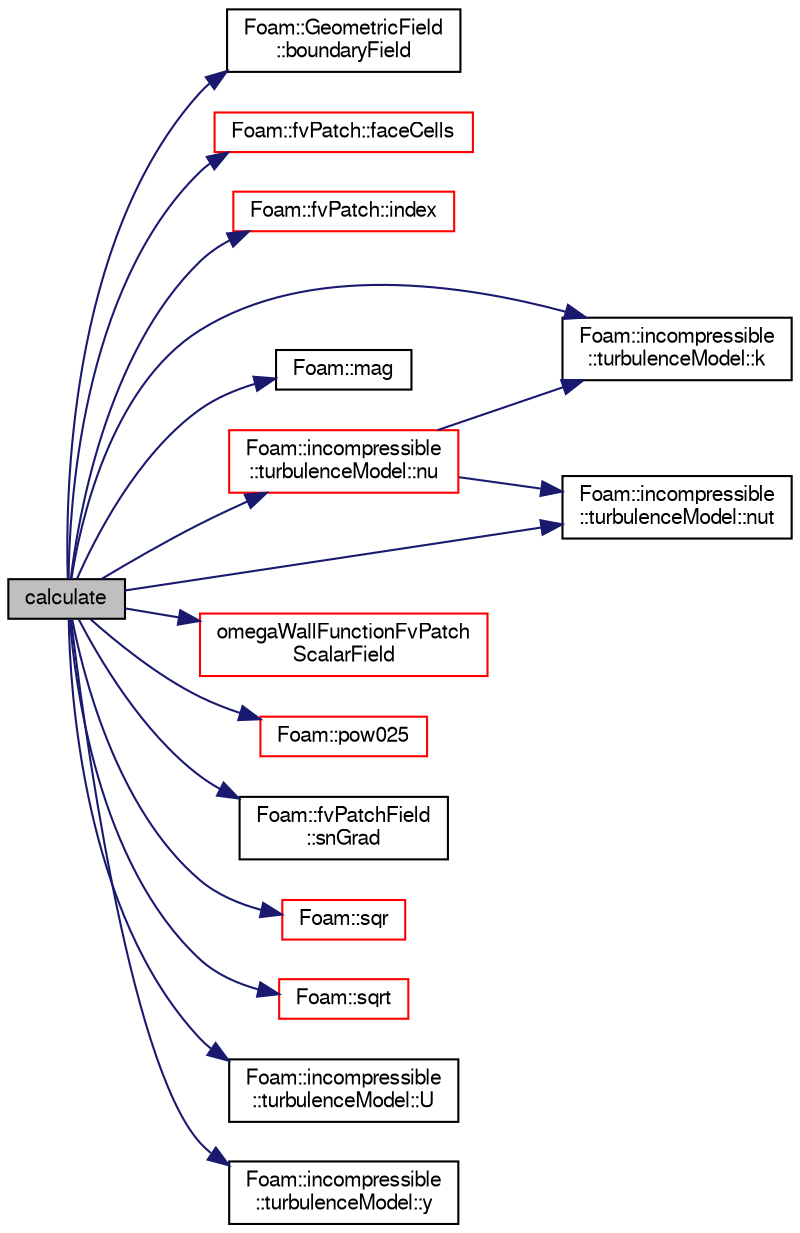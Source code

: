 digraph "calculate"
{
  bgcolor="transparent";
  edge [fontname="FreeSans",fontsize="10",labelfontname="FreeSans",labelfontsize="10"];
  node [fontname="FreeSans",fontsize="10",shape=record];
  rankdir="LR";
  Node1895 [label="calculate",height=0.2,width=0.4,color="black", fillcolor="grey75", style="filled", fontcolor="black"];
  Node1895 -> Node1896 [color="midnightblue",fontsize="10",style="solid",fontname="FreeSans"];
  Node1896 [label="Foam::GeometricField\l::boundaryField",height=0.2,width=0.4,color="black",URL="$a22434.html#a3c6c1a789b48ea0c5e8bff64f9c14f2d",tooltip="Return reference to GeometricBoundaryField. "];
  Node1895 -> Node1897 [color="midnightblue",fontsize="10",style="solid",fontname="FreeSans"];
  Node1897 [label="Foam::fvPatch::faceCells",height=0.2,width=0.4,color="red",URL="$a22870.html#afbfac825732ef2770fff4261b4e930e9",tooltip="Return faceCells. "];
  Node1895 -> Node1901 [color="midnightblue",fontsize="10",style="solid",fontname="FreeSans"];
  Node1901 [label="Foam::fvPatch::index",height=0.2,width=0.4,color="red",URL="$a22870.html#a4a438520bb14406481732edc13c119c7",tooltip="Return the index of this patch in the fvBoundaryMesh. "];
  Node1895 -> Node1903 [color="midnightblue",fontsize="10",style="solid",fontname="FreeSans"];
  Node1903 [label="Foam::incompressible\l::turbulenceModel::k",height=0.2,width=0.4,color="black",URL="$a31102.html#a513c40f9ed37e2baed10984c3c4c57a9",tooltip="Return the turbulence kinetic energy. "];
  Node1895 -> Node1904 [color="midnightblue",fontsize="10",style="solid",fontname="FreeSans"];
  Node1904 [label="Foam::mag",height=0.2,width=0.4,color="black",URL="$a21124.html#a929da2a3fdcf3dacbbe0487d3a330dae"];
  Node1895 -> Node1905 [color="midnightblue",fontsize="10",style="solid",fontname="FreeSans"];
  Node1905 [label="Foam::incompressible\l::turbulenceModel::nu",height=0.2,width=0.4,color="red",URL="$a31102.html#aa739f3daeda1884fecc84f2b36a24021",tooltip="Return the laminar viscosity. "];
  Node1905 -> Node1907 [color="midnightblue",fontsize="10",style="solid",fontname="FreeSans"];
  Node1907 [label="Foam::incompressible\l::turbulenceModel::nut",height=0.2,width=0.4,color="black",URL="$a31102.html#a172707e93d70ead6d609ebf6138e46d9",tooltip="Return the turbulence viscosity. "];
  Node1905 -> Node1903 [color="midnightblue",fontsize="10",style="solid",fontname="FreeSans"];
  Node1895 -> Node1907 [color="midnightblue",fontsize="10",style="solid",fontname="FreeSans"];
  Node1895 -> Node2264 [color="midnightblue",fontsize="10",style="solid",fontname="FreeSans"];
  Node2264 [label="omegaWallFunctionFvPatch\lScalarField",height=0.2,width=0.4,color="red",URL="$a31010.html#a26075cd96383142b2b7e83a130df61b0",tooltip="Construct from patch and internal field. "];
  Node1895 -> Node2269 [color="midnightblue",fontsize="10",style="solid",fontname="FreeSans"];
  Node2269 [label="Foam::pow025",height=0.2,width=0.4,color="red",URL="$a21124.html#af8d7dc24dfce32ee37c1210e616966e1"];
  Node1895 -> Node2270 [color="midnightblue",fontsize="10",style="solid",fontname="FreeSans"];
  Node2270 [label="Foam::fvPatchField\l::snGrad",height=0.2,width=0.4,color="black",URL="$a22354.html#a4e21804a54c15c57d187b21feff6f267",tooltip="Return patch-normal gradient. "];
  Node1895 -> Node2271 [color="midnightblue",fontsize="10",style="solid",fontname="FreeSans"];
  Node2271 [label="Foam::sqr",height=0.2,width=0.4,color="red",URL="$a21124.html#a277dc11c581d53826ab5090b08f3b17b"];
  Node1895 -> Node2272 [color="midnightblue",fontsize="10",style="solid",fontname="FreeSans"];
  Node2272 [label="Foam::sqrt",height=0.2,width=0.4,color="red",URL="$a21124.html#a8616bd62eebf2342a80222fecb1bda71"];
  Node1895 -> Node2273 [color="midnightblue",fontsize="10",style="solid",fontname="FreeSans"];
  Node2273 [label="Foam::incompressible\l::turbulenceModel::U",height=0.2,width=0.4,color="black",URL="$a31102.html#a536d168d7b335fe81f506f232b5b4872",tooltip="Access function to velocity field. "];
  Node1895 -> Node2274 [color="midnightblue",fontsize="10",style="solid",fontname="FreeSans"];
  Node2274 [label="Foam::incompressible\l::turbulenceModel::y",height=0.2,width=0.4,color="black",URL="$a31102.html#a152c527a6b3137685b03893a7a3a73eb",tooltip="Return the near wall distances. "];
}

